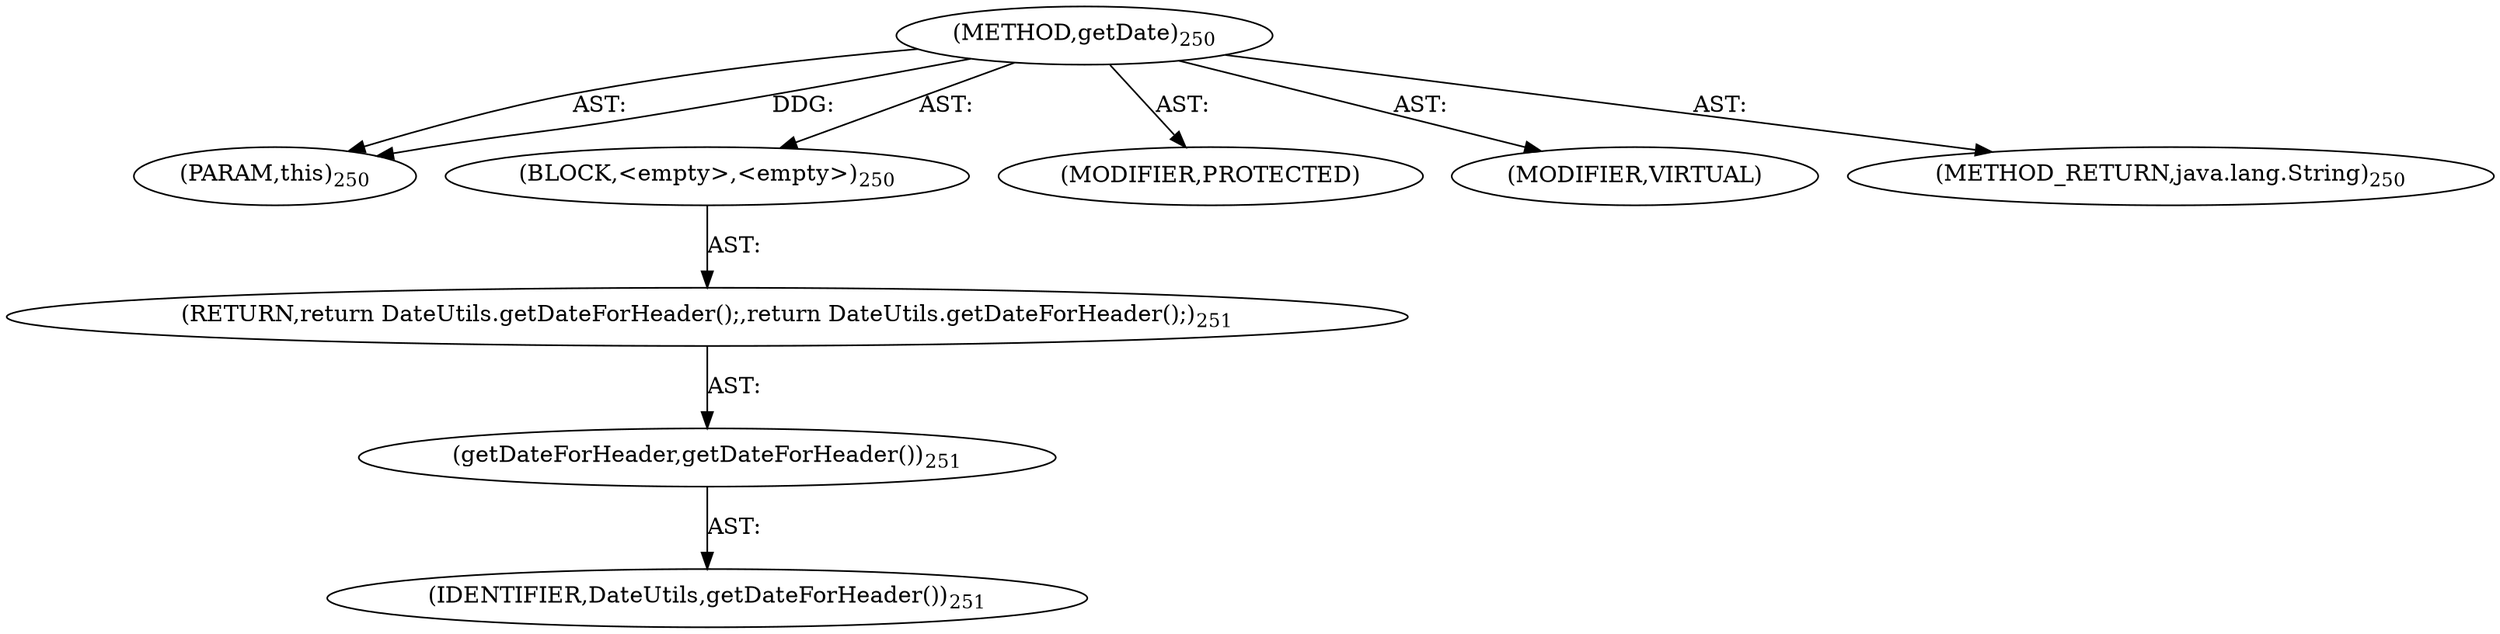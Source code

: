 digraph "getDate" {  
"111669149712" [label = <(METHOD,getDate)<SUB>250</SUB>> ]
"115964117023" [label = <(PARAM,this)<SUB>250</SUB>> ]
"25769803792" [label = <(BLOCK,&lt;empty&gt;,&lt;empty&gt;)<SUB>250</SUB>> ]
"146028888064" [label = <(RETURN,return DateUtils.getDateForHeader();,return DateUtils.getDateForHeader();)<SUB>251</SUB>> ]
"30064771102" [label = <(getDateForHeader,getDateForHeader())<SUB>251</SUB>> ]
"68719476766" [label = <(IDENTIFIER,DateUtils,getDateForHeader())<SUB>251</SUB>> ]
"133143986224" [label = <(MODIFIER,PROTECTED)> ]
"133143986225" [label = <(MODIFIER,VIRTUAL)> ]
"128849018896" [label = <(METHOD_RETURN,java.lang.String)<SUB>250</SUB>> ]
  "111669149712" -> "115964117023"  [ label = "AST: "] 
  "111669149712" -> "25769803792"  [ label = "AST: "] 
  "111669149712" -> "133143986224"  [ label = "AST: "] 
  "111669149712" -> "133143986225"  [ label = "AST: "] 
  "111669149712" -> "128849018896"  [ label = "AST: "] 
  "25769803792" -> "146028888064"  [ label = "AST: "] 
  "146028888064" -> "30064771102"  [ label = "AST: "] 
  "30064771102" -> "68719476766"  [ label = "AST: "] 
  "111669149712" -> "115964117023"  [ label = "DDG: "] 
}
